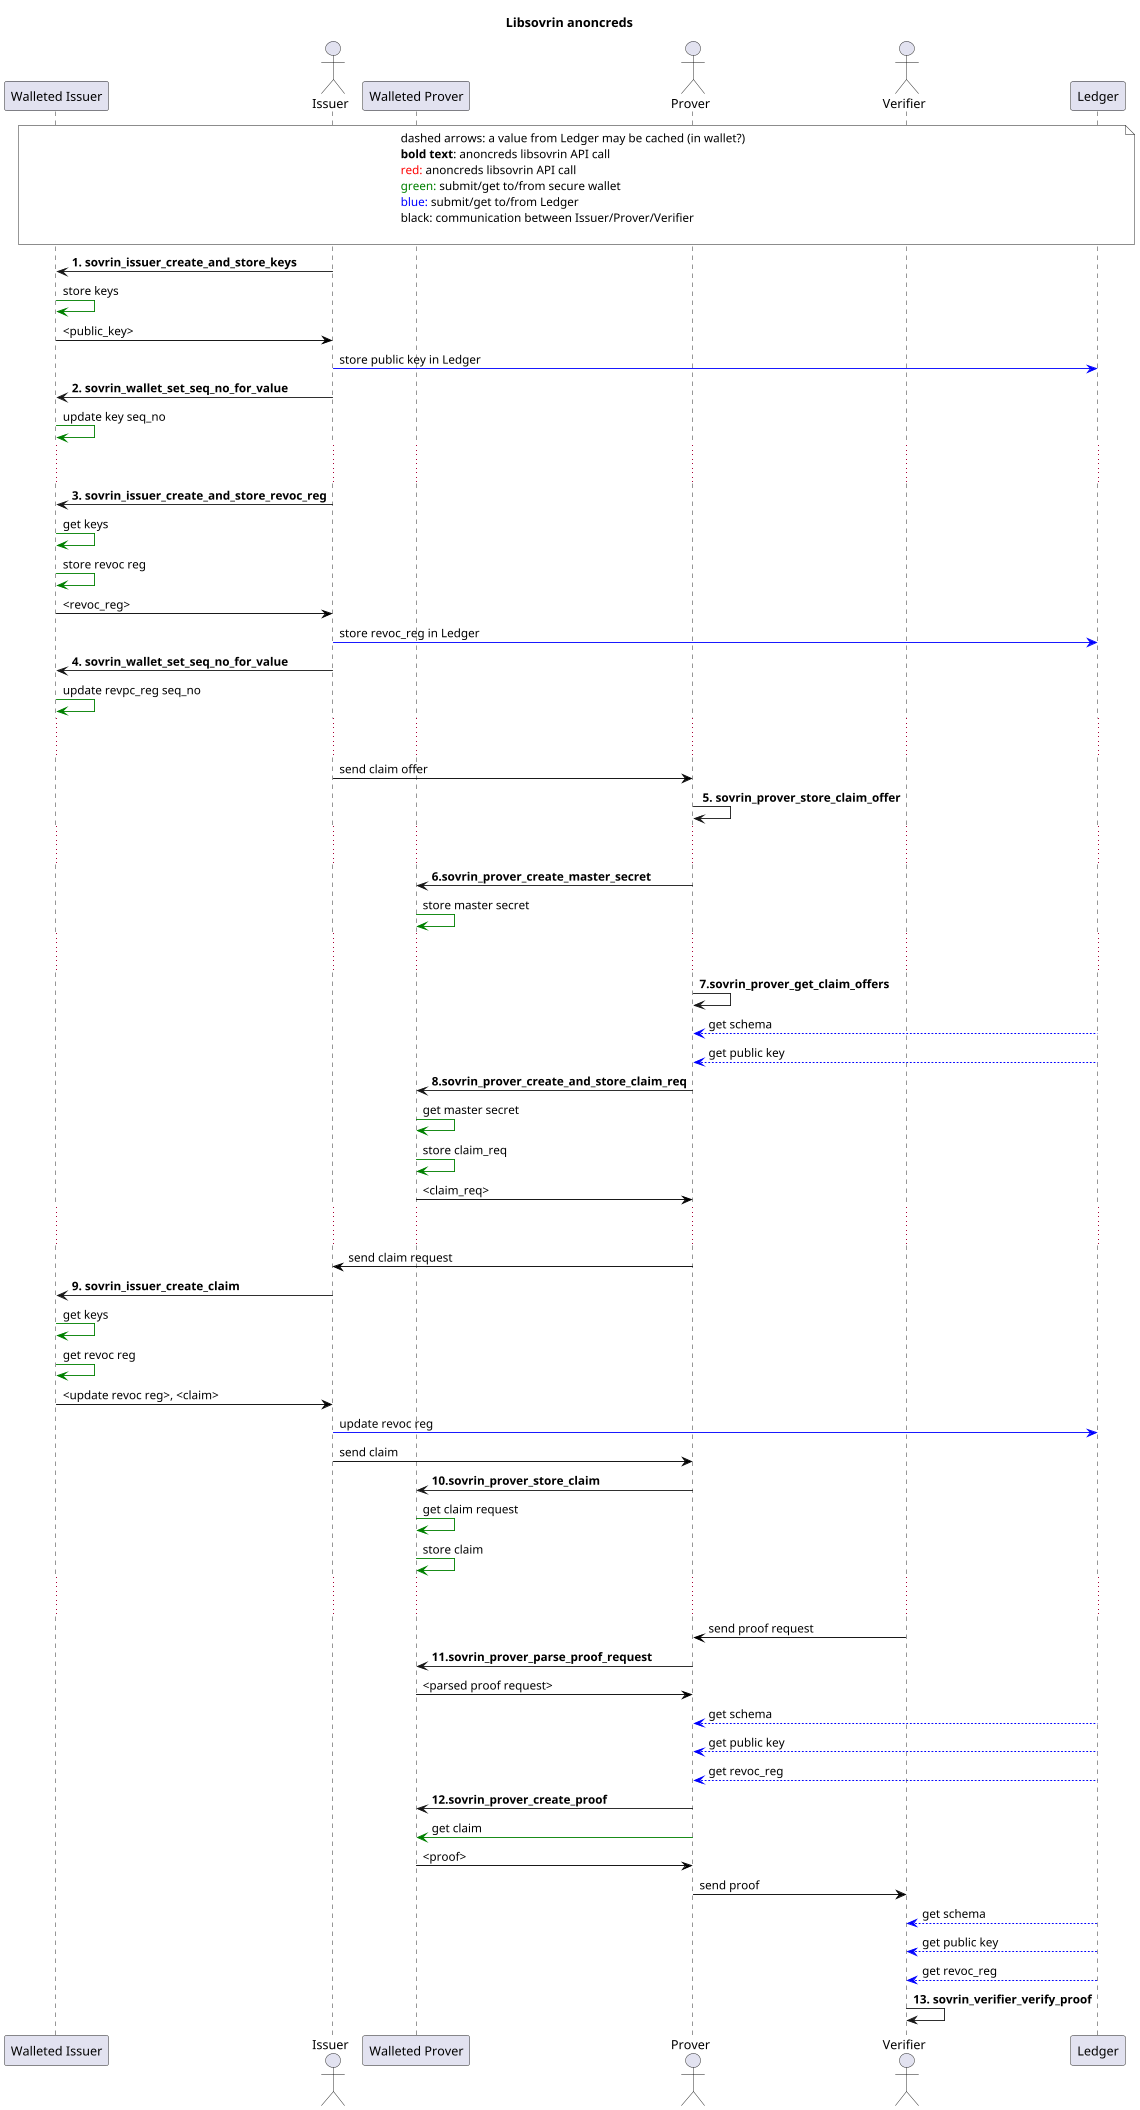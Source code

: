 @startuml
title Libsovrin anoncreds
scale 0.9
participant "Walleted Issuer" as IW
actor Issuer as I

participant "Walleted Prover" as PW
actor Prover as P

actor Verifier as V

participant "Ledger" as L


note over IW, L #white
    dashed arrows: a value from Ledger may be cached (in wallet?)
    <b>bold text</b>: anoncreds libsovrin API call
    <font color=red>red:</font> anoncreds libsovrin API call
    <font color=green>green:</font> submit/get to/from secure wallet
    <font color=blue>blue:</font> submit/get to/from Ledger
    black: communication between Issuer/Prover/Verifier

endnote



I -> IW: <b>1. sovrin_issuer_create_and_store_keys
IW -[#green]> IW: store keys
IW -[#black]> I: <public_key>

I-[#blue]>L: store public key in Ledger

I -> IW: <b>2. sovrin_wallet_set_seq_no_for_value
IW -[#green]> IW: update key seq_no
... ...

I -> IW: <b>3. sovrin_issuer_create_and_store_revoc_reg
IW -[#green]> IW: get keys
IW -[#green]> IW: store revoc reg
IW -[#black]> I: <revoc_reg>

I-[#blue]>L: store revoc_reg in Ledger

I -> IW: <b>4. sovrin_wallet_set_seq_no_for_value
IW -[#green]> IW: update revpc_reg seq_no

... ...

I -[#black]> P: send claim offer

P -> P: <b> 5. sovrin_prover_store_claim_offer

... ...

P -> PW: <b>6.sovrin_prover_create_master_secret
PW -[#green]> PW: store master secret

... ...

P -> P: <b>7.sovrin_prover_get_claim_offers
L -[#blue]-> P: get schema
L -[#blue]-> P: get public key

P -> PW: <b>8.sovrin_prover_create_and_store_claim_req
PW -[#green]> PW: get master secret
PW -[#green]> PW: store claim_req
PW -[#black]> P: <claim_req>

... ...

P -[#black]> I: send claim request

I -> IW: <b>9. sovrin_issuer_create_claim
IW -[#green]> IW: get keys
IW -[#green]> IW: get revoc reg
IW -[#black]> I: <update revoc reg>, <claim>

I -[#blue]> L: update revoc reg
I -[#black]> P: send claim

P -> PW: <b>10.sovrin_prover_store_claim
PW -[#green]> PW: get claim request
PW -[#green]> PW: store claim

... ...

V -[#black]> P: send proof request

P -> PW: <b>11.sovrin_prover_parse_proof_request
PW -[#black]> P: <parsed proof request>
L -[#blue]-> P: get schema
L -[#blue]-> P: get public key
L -[#blue]-> P: get revoc_reg
P -> PW: <b>12.sovrin_prover_create_proof
P -[#green]> PW: get claim
PW -[#black]> P: <proof>

P -[#black]> V: send proof

L -[#blue]-> V: get schema
L -[#blue]-> V: get public key
L -[#blue]-> V: get revoc_reg
V -> V: <b>13. sovrin_verifier_verify_proof

@enduml
